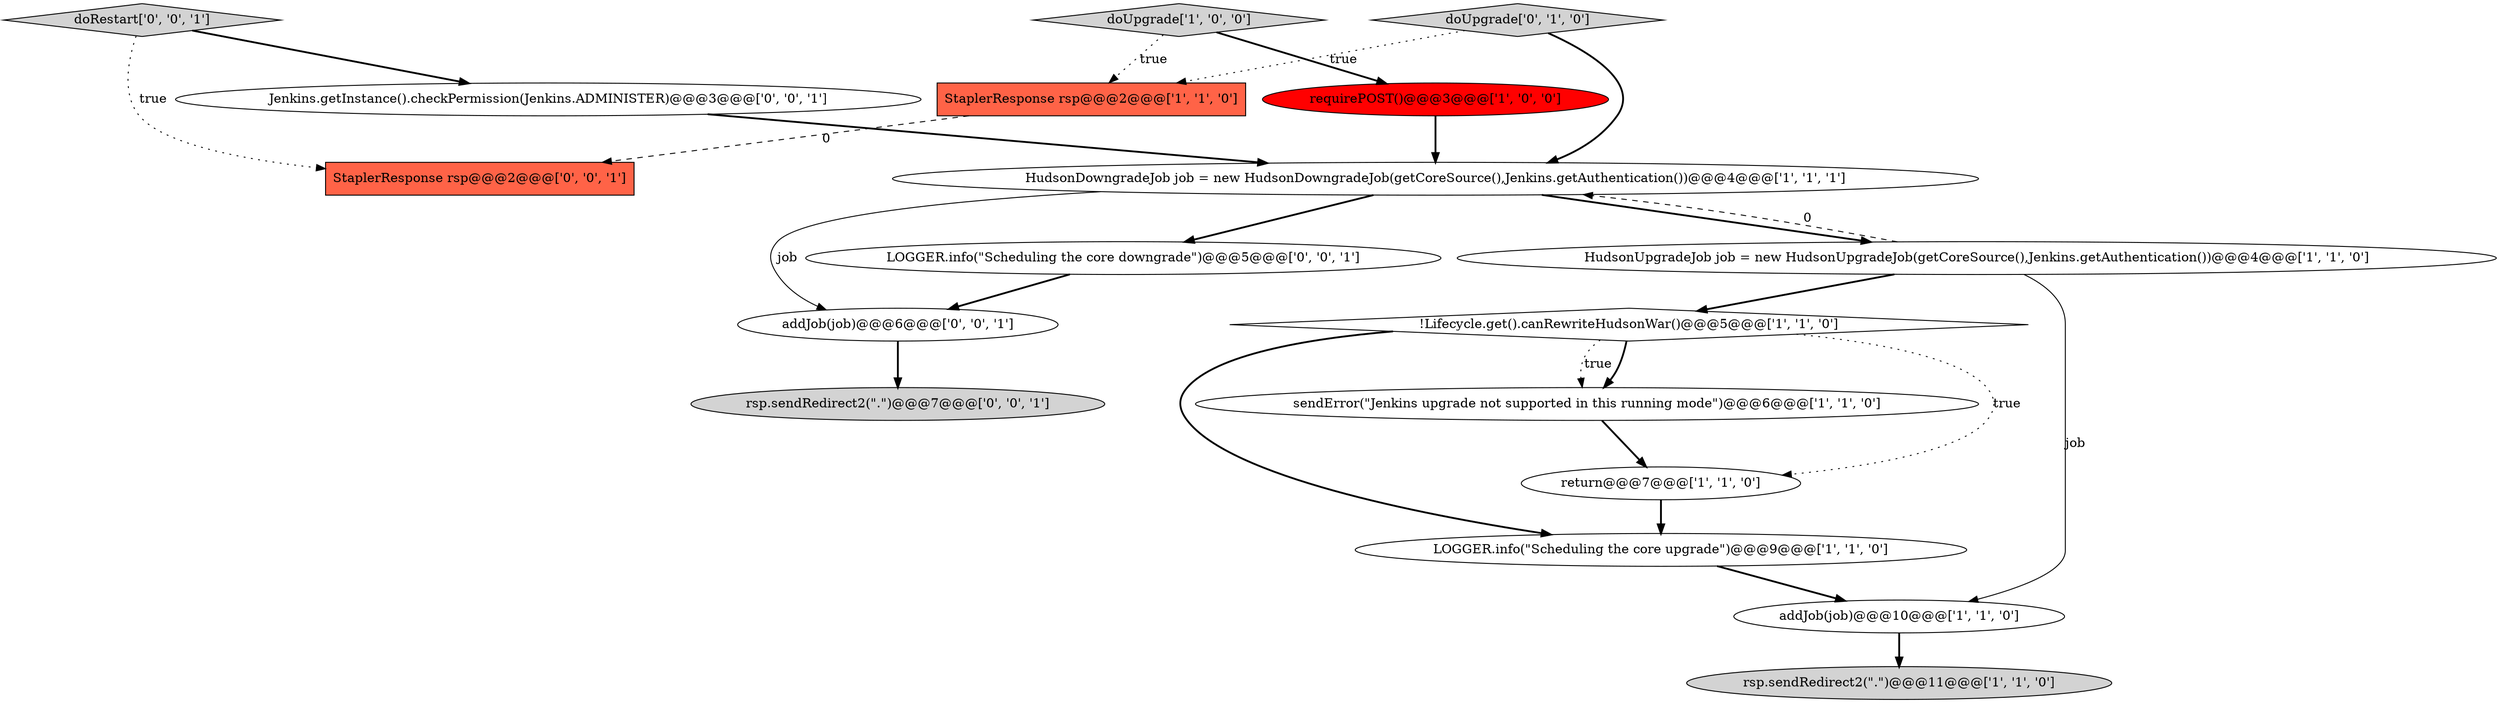digraph {
13 [style = filled, label = "StaplerResponse rsp@@@2@@@['0', '0', '1']", fillcolor = tomato, shape = box image = "AAA0AAABBB3BBB"];
8 [style = filled, label = "LOGGER.info(\"Scheduling the core upgrade\")@@@9@@@['1', '1', '0']", fillcolor = white, shape = ellipse image = "AAA0AAABBB1BBB"];
5 [style = filled, label = "HudsonDowngradeJob job = new HudsonDowngradeJob(getCoreSource(),Jenkins.getAuthentication())@@@4@@@['1', '1', '1']", fillcolor = white, shape = ellipse image = "AAA0AAABBB1BBB"];
16 [style = filled, label = "addJob(job)@@@6@@@['0', '0', '1']", fillcolor = white, shape = ellipse image = "AAA0AAABBB3BBB"];
0 [style = filled, label = "StaplerResponse rsp@@@2@@@['1', '1', '0']", fillcolor = tomato, shape = box image = "AAA0AAABBB1BBB"];
15 [style = filled, label = "doRestart['0', '0', '1']", fillcolor = lightgray, shape = diamond image = "AAA0AAABBB3BBB"];
12 [style = filled, label = "rsp.sendRedirect2(\".\")@@@7@@@['0', '0', '1']", fillcolor = lightgray, shape = ellipse image = "AAA0AAABBB3BBB"];
9 [style = filled, label = "!Lifecycle.get().canRewriteHudsonWar()@@@5@@@['1', '1', '0']", fillcolor = white, shape = diamond image = "AAA0AAABBB1BBB"];
3 [style = filled, label = "addJob(job)@@@10@@@['1', '1', '0']", fillcolor = white, shape = ellipse image = "AAA0AAABBB1BBB"];
7 [style = filled, label = "rsp.sendRedirect2(\".\")@@@11@@@['1', '1', '0']", fillcolor = lightgray, shape = ellipse image = "AAA0AAABBB1BBB"];
10 [style = filled, label = "HudsonUpgradeJob job = new HudsonUpgradeJob(getCoreSource(),Jenkins.getAuthentication())@@@4@@@['1', '1', '0']", fillcolor = white, shape = ellipse image = "AAA0AAABBB1BBB"];
2 [style = filled, label = "return@@@7@@@['1', '1', '0']", fillcolor = white, shape = ellipse image = "AAA0AAABBB1BBB"];
1 [style = filled, label = "requirePOST()@@@3@@@['1', '0', '0']", fillcolor = red, shape = ellipse image = "AAA1AAABBB1BBB"];
4 [style = filled, label = "sendError(\"Jenkins upgrade not supported in this running mode\")@@@6@@@['1', '1', '0']", fillcolor = white, shape = ellipse image = "AAA0AAABBB1BBB"];
11 [style = filled, label = "doUpgrade['0', '1', '0']", fillcolor = lightgray, shape = diamond image = "AAA0AAABBB2BBB"];
17 [style = filled, label = "Jenkins.getInstance().checkPermission(Jenkins.ADMINISTER)@@@3@@@['0', '0', '1']", fillcolor = white, shape = ellipse image = "AAA0AAABBB3BBB"];
6 [style = filled, label = "doUpgrade['1', '0', '0']", fillcolor = lightgray, shape = diamond image = "AAA0AAABBB1BBB"];
14 [style = filled, label = "LOGGER.info(\"Scheduling the core downgrade\")@@@5@@@['0', '0', '1']", fillcolor = white, shape = ellipse image = "AAA0AAABBB3BBB"];
1->5 [style = bold, label=""];
14->16 [style = bold, label=""];
5->10 [style = bold, label=""];
17->5 [style = bold, label=""];
10->3 [style = solid, label="job"];
9->4 [style = bold, label=""];
8->3 [style = bold, label=""];
4->2 [style = bold, label=""];
5->14 [style = bold, label=""];
9->8 [style = bold, label=""];
15->13 [style = dotted, label="true"];
6->1 [style = bold, label=""];
11->5 [style = bold, label=""];
15->17 [style = bold, label=""];
3->7 [style = bold, label=""];
9->2 [style = dotted, label="true"];
5->16 [style = solid, label="job"];
11->0 [style = dotted, label="true"];
0->13 [style = dashed, label="0"];
9->4 [style = dotted, label="true"];
10->9 [style = bold, label=""];
10->5 [style = dashed, label="0"];
6->0 [style = dotted, label="true"];
16->12 [style = bold, label=""];
2->8 [style = bold, label=""];
}
